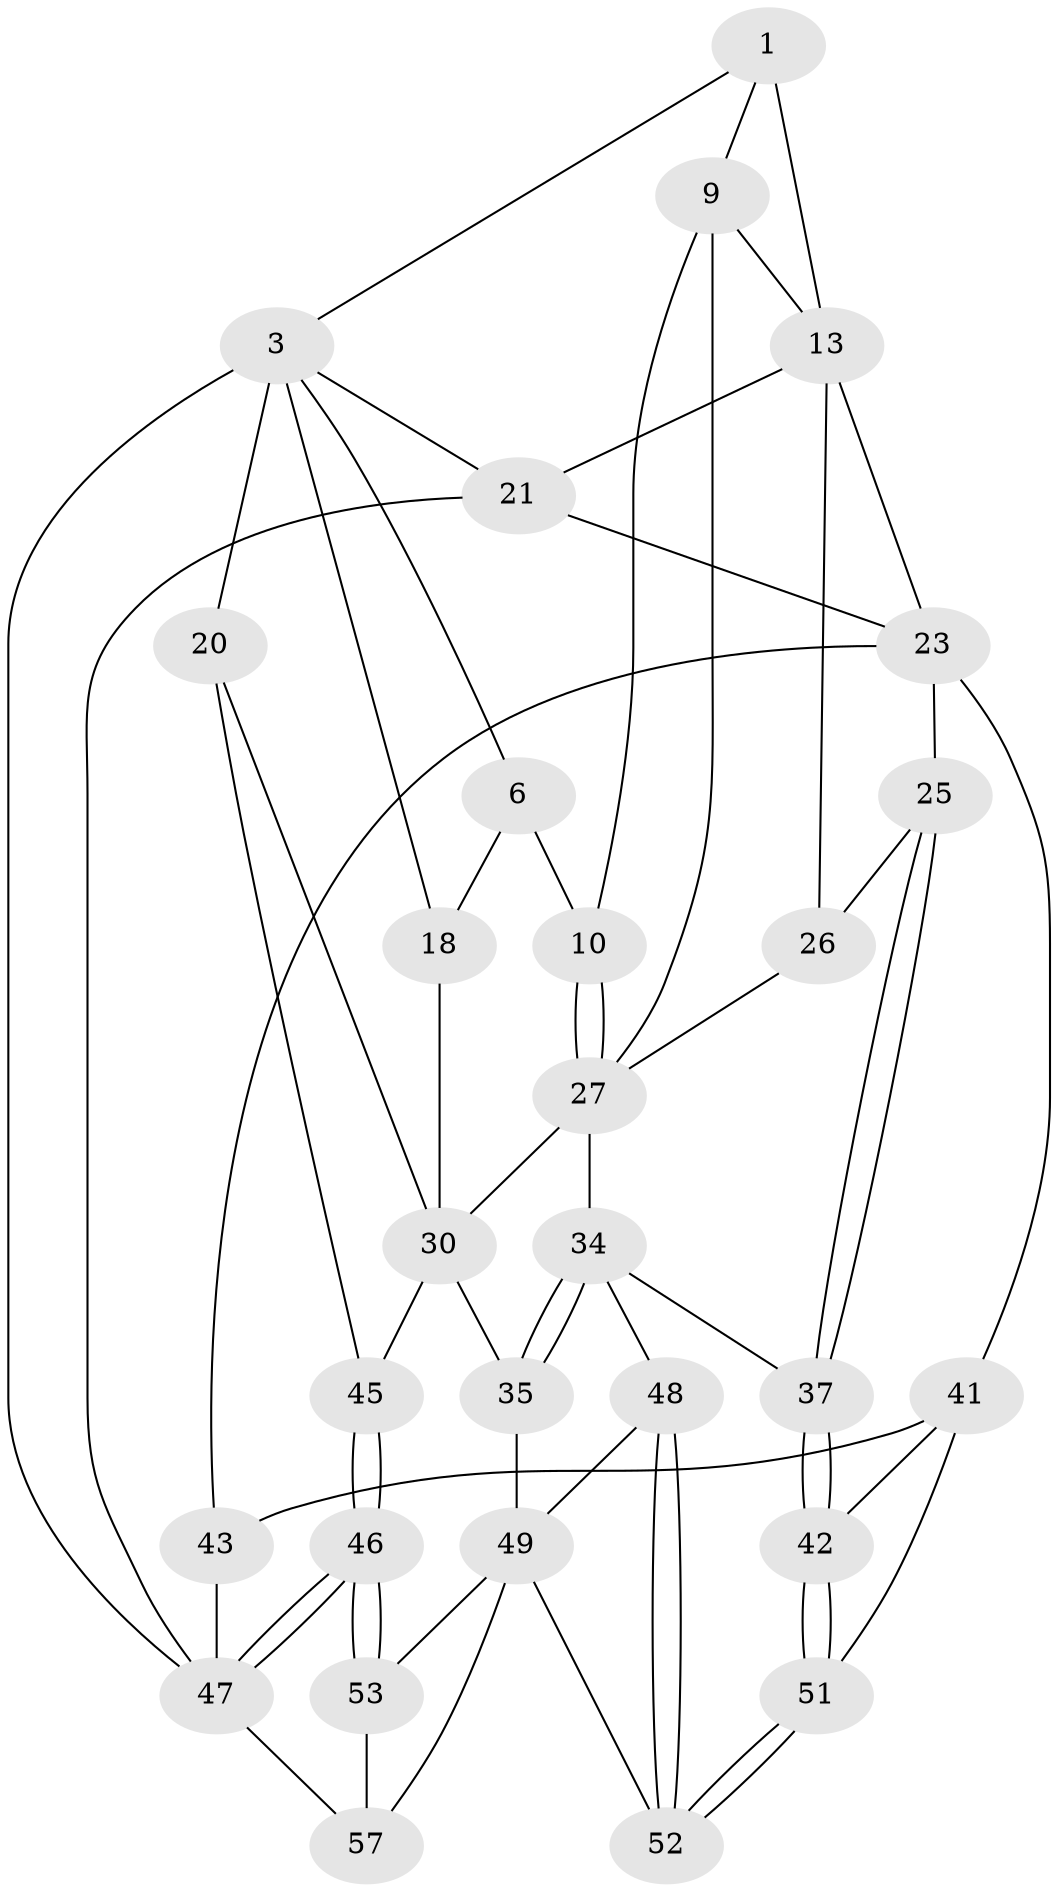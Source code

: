 // original degree distribution, {3: 0.034482758620689655, 4: 0.22413793103448276, 5: 0.5517241379310345, 6: 0.1896551724137931}
// Generated by graph-tools (version 1.1) at 2025/21/03/04/25 18:21:08]
// undirected, 29 vertices, 63 edges
graph export_dot {
graph [start="1"]
  node [color=gray90,style=filled];
  1 [pos="+0.4335696365532463+0",super="+2+8"];
  3 [pos="+1+0",super="+4"];
  6 [pos="+0+0",super="+15+7"];
  9 [pos="+0.4554409358737478+0.11190655435333974",super="+17"];
  10 [pos="+0.38184782828114594+0.21970037782536786",super="+11"];
  13 [pos="+0.7659686285984373+0.16511562157233378",super="+22+14"];
  18 [pos="+0.21679557704389693+0.2528459678519029"];
  20 [pos="+0+0.342905098562765",super="+32"];
  21 [pos="+1+0.23461026796069975",super="+39"];
  23 [pos="+0.8673765793789127+0.403436722049889",super="+24+40"];
  25 [pos="+0.6182884187504474+0.3911281708382364"];
  26 [pos="+0.6030327964075487+0.37566602125881127"];
  27 [pos="+0.4214906853856284+0.3040686948684178",super="+28"];
  30 [pos="+0.1594667860327712+0.4317243090034289",super="+31+36"];
  34 [pos="+0.4208356479642707+0.4950831034524216",super="+38"];
  35 [pos="+0.21292602936278987+0.5396219291159946"];
  37 [pos="+0.5618397333166698+0.5735593949798752"];
  41 [pos="+0.7089023153630206+0.4808988503061276",super="+44"];
  42 [pos="+0.5733153695179639+0.5873510003355179"];
  43 [pos="+0.7591156134174202+0.7413688436225963",super="+55"];
  45 [pos="+0+0.7963848803964172"];
  46 [pos="+0+1"];
  47 [pos="+0+1",super="+56+54"];
  48 [pos="+0.4105883902706076+0.6766263163415405"];
  49 [pos="+0.2778559720278111+0.7580426202222759",super="+50+58"];
  51 [pos="+0.6664537625677062+0.755916891658304"];
  52 [pos="+0.6661824526505349+0.7561203155068484"];
  53 [pos="+0.2256651144600888+0.7876465617543673"];
  57 [pos="+0.5409043194173195+1"];
  1 -- 3;
  1 -- 13 [weight=2];
  1 -- 9;
  3 -- 21;
  3 -- 47 [weight=2];
  3 -- 18;
  3 -- 20 [weight=2];
  3 -- 6;
  6 -- 18;
  6 -- 10;
  9 -- 10;
  9 -- 27;
  9 -- 13;
  10 -- 27 [weight=2];
  10 -- 27;
  13 -- 21;
  13 -- 23;
  13 -- 26;
  18 -- 30;
  20 -- 45;
  20 -- 30;
  21 -- 47;
  21 -- 23;
  23 -- 25;
  23 -- 41;
  23 -- 43;
  25 -- 26;
  25 -- 37;
  25 -- 37;
  26 -- 27;
  27 -- 34;
  27 -- 30;
  30 -- 35;
  30 -- 45;
  34 -- 35;
  34 -- 35;
  34 -- 48;
  34 -- 37;
  35 -- 49;
  37 -- 42;
  37 -- 42;
  41 -- 42;
  41 -- 43;
  41 -- 51;
  42 -- 51;
  42 -- 51;
  43 -- 47 [weight=2];
  45 -- 46;
  45 -- 46;
  46 -- 47;
  46 -- 47;
  46 -- 53;
  46 -- 53;
  47 -- 57;
  48 -- 49;
  48 -- 52;
  48 -- 52;
  49 -- 53;
  49 -- 52;
  49 -- 57;
  51 -- 52;
  51 -- 52;
  53 -- 57;
}
